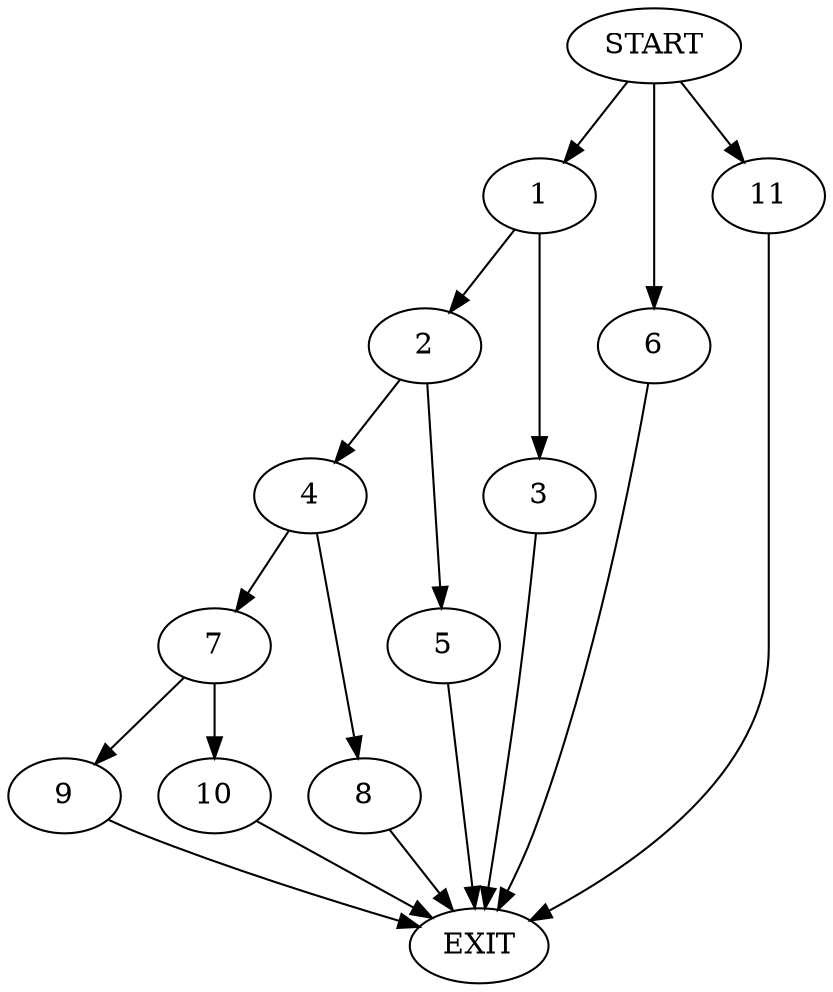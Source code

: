 digraph {
0 [label="START"]
12 [label="EXIT"]
0 -> 1
1 -> 2
1 -> 3
2 -> 4
2 -> 5
3 -> 12
0 -> 6
6 -> 12
4 -> 7
4 -> 8
5 -> 12
7 -> 9
7 -> 10
8 -> 12
10 -> 12
9 -> 12
0 -> 11
11 -> 12
}
